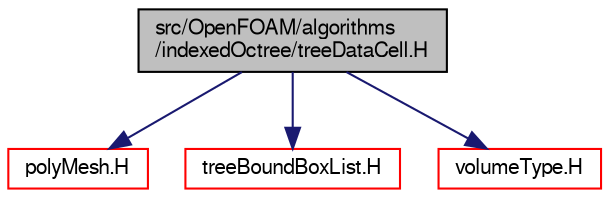 digraph "src/OpenFOAM/algorithms/indexedOctree/treeDataCell.H"
{
  bgcolor="transparent";
  edge [fontname="FreeSans",fontsize="10",labelfontname="FreeSans",labelfontsize="10"];
  node [fontname="FreeSans",fontsize="10",shape=record];
  Node0 [label="src/OpenFOAM/algorithms\l/indexedOctree/treeDataCell.H",height=0.2,width=0.4,color="black", fillcolor="grey75", style="filled", fontcolor="black"];
  Node0 -> Node1 [color="midnightblue",fontsize="10",style="solid",fontname="FreeSans"];
  Node1 [label="polyMesh.H",height=0.2,width=0.4,color="red",URL="$a11630.html"];
  Node0 -> Node220 [color="midnightblue",fontsize="10",style="solid",fontname="FreeSans"];
  Node220 [label="treeBoundBoxList.H",height=0.2,width=0.4,color="red",URL="$a12134.html"];
  Node0 -> Node224 [color="midnightblue",fontsize="10",style="solid",fontname="FreeSans"];
  Node224 [label="volumeType.H",height=0.2,width=0.4,color="red",URL="$a08405.html"];
}

